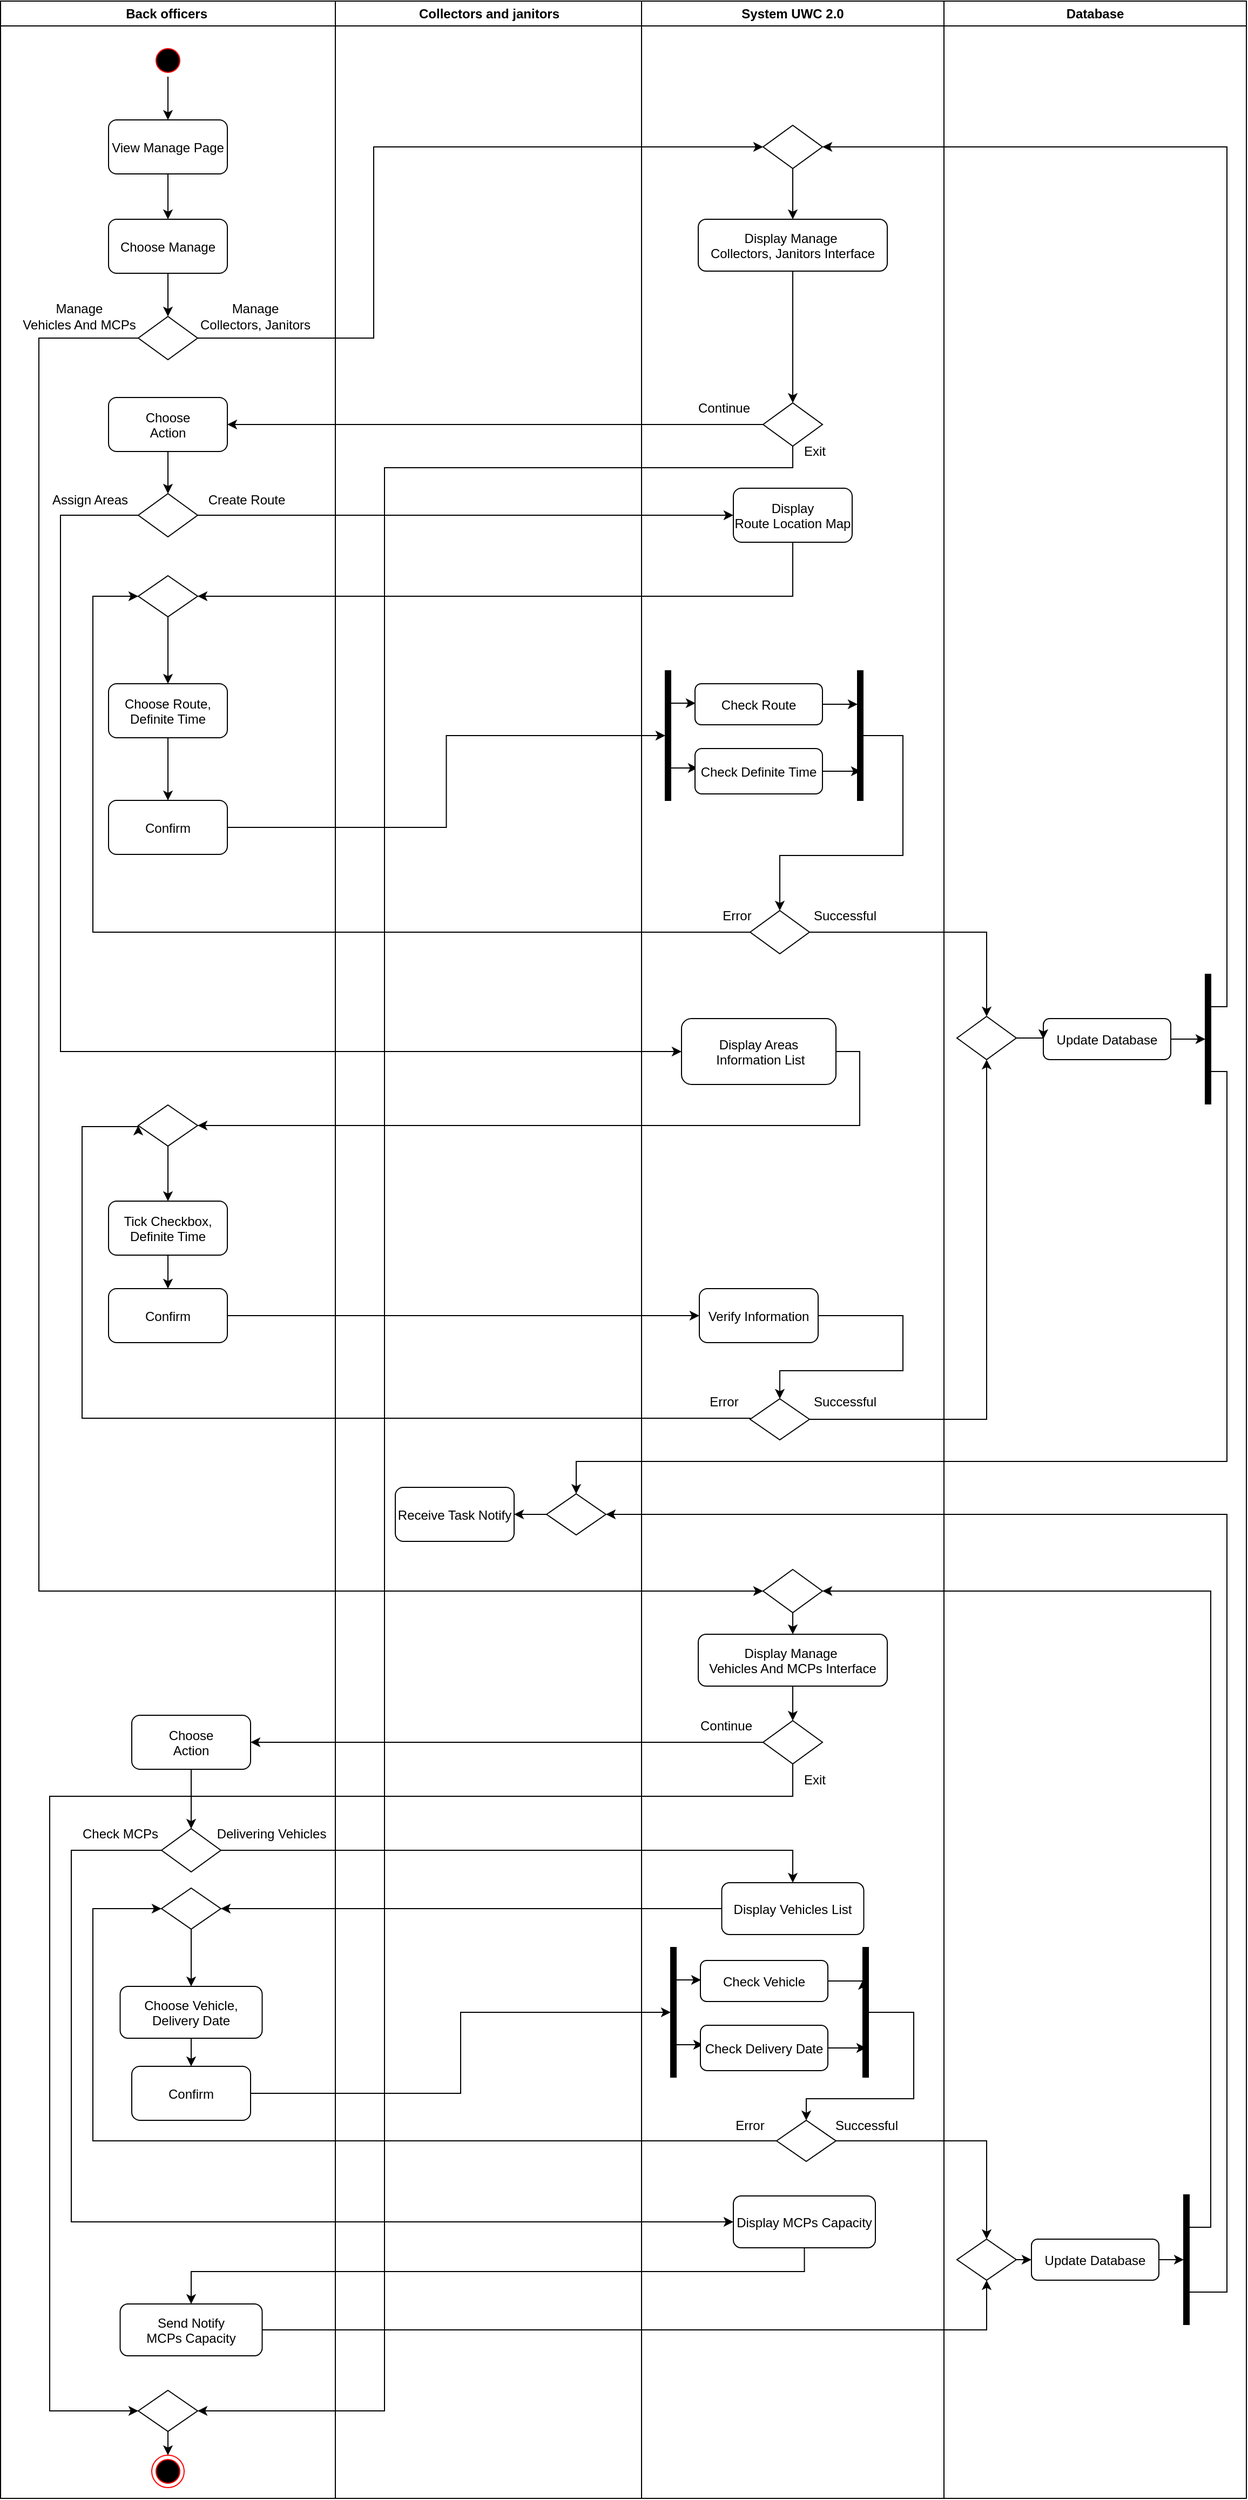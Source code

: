 <mxfile version="14.9.6" type="device"><diagram name="Page-1" id="e7e014a7-5840-1c2e-5031-d8a46d1fe8dd"><mxGraphModel dx="1422" dy="822" grid="1" gridSize="10" guides="1" tooltips="1" connect="1" arrows="1" fold="1" page="1" pageScale="1" pageWidth="1169" pageHeight="826" background="none" math="0" shadow="0"><root><mxCell id="0"/><mxCell id="1" parent="0"/><mxCell id="2" value="Back officers " style="swimlane;whiteSpace=wrap" parent="1" vertex="1"><mxGeometry x="134.5" y="128" width="310" height="2312" as="geometry"/></mxCell><mxCell id="rlBSqn4vm4IBlQh9q27B-58" style="edgeStyle=orthogonalEdgeStyle;rounded=0;orthogonalLoop=1;jettySize=auto;html=1;exitX=0.5;exitY=1;exitDx=0;exitDy=0;entryX=0.5;entryY=0;entryDx=0;entryDy=0;" parent="2" source="5" target="7" edge="1"><mxGeometry relative="1" as="geometry"/></mxCell><mxCell id="5" value="" style="ellipse;shape=startState;fillColor=#000000;strokeColor=#ff0000;" parent="2" vertex="1"><mxGeometry x="140" y="40" width="30" height="30" as="geometry"/></mxCell><mxCell id="rlBSqn4vm4IBlQh9q27B-235" style="edgeStyle=orthogonalEdgeStyle;rounded=0;orthogonalLoop=1;jettySize=auto;html=1;exitX=0.5;exitY=1;exitDx=0;exitDy=0;" parent="2" source="7" target="rlBSqn4vm4IBlQh9q27B-234" edge="1"><mxGeometry relative="1" as="geometry"/></mxCell><mxCell id="7" value="View Manage Page" style="fontStyle=0;rounded=1;" parent="2" vertex="1"><mxGeometry x="100" y="110" width="110" height="50" as="geometry"/></mxCell><mxCell id="rlBSqn4vm4IBlQh9q27B-78" style="edgeStyle=orthogonalEdgeStyle;rounded=0;orthogonalLoop=1;jettySize=auto;html=1;exitX=0.5;exitY=1;exitDx=0;exitDy=0;entryX=0.5;entryY=0;entryDx=0;entryDy=0;" parent="2" source="rlBSqn4vm4IBlQh9q27B-71" target="rlBSqn4vm4IBlQh9q27B-77" edge="1"><mxGeometry relative="1" as="geometry"/></mxCell><mxCell id="rlBSqn4vm4IBlQh9q27B-71" value="Choose&#10;Action" style="rounded=1;" parent="2" vertex="1"><mxGeometry x="100" y="367" width="110" height="50" as="geometry"/></mxCell><mxCell id="rlBSqn4vm4IBlQh9q27B-77" value="" style="rhombus;" parent="2" vertex="1"><mxGeometry x="127.5" y="456" width="55" height="40" as="geometry"/></mxCell><mxCell id="rlBSqn4vm4IBlQh9q27B-200" style="edgeStyle=orthogonalEdgeStyle;rounded=0;orthogonalLoop=1;jettySize=auto;html=1;exitX=0.5;exitY=1;exitDx=0;exitDy=0;entryX=0.5;entryY=0;entryDx=0;entryDy=0;" parent="2" source="rlBSqn4vm4IBlQh9q27B-83" target="rlBSqn4vm4IBlQh9q27B-196" edge="1"><mxGeometry relative="1" as="geometry"/></mxCell><mxCell id="rlBSqn4vm4IBlQh9q27B-83" value="Choose Route, &#10;Definite Time" style="rounded=1;" parent="2" vertex="1"><mxGeometry x="100" y="632" width="110" height="50" as="geometry"/></mxCell><mxCell id="rlBSqn4vm4IBlQh9q27B-163" value="Assign Areas" style="text;html=1;align=center;verticalAlign=middle;resizable=0;points=[];autosize=1;strokeColor=none;fillColor=none;" parent="2" vertex="1"><mxGeometry x="37.5" y="447" width="90" height="30" as="geometry"/></mxCell><mxCell id="rlBSqn4vm4IBlQh9q27B-166" style="edgeStyle=orthogonalEdgeStyle;rounded=0;orthogonalLoop=1;jettySize=auto;html=1;exitX=0.5;exitY=1;exitDx=0;exitDy=0;entryX=0.5;entryY=0;entryDx=0;entryDy=0;" parent="2" source="rlBSqn4vm4IBlQh9q27B-165" target="rlBSqn4vm4IBlQh9q27B-83" edge="1"><mxGeometry relative="1" as="geometry"/></mxCell><mxCell id="rlBSqn4vm4IBlQh9q27B-165" value="" style="rhombus;" parent="2" vertex="1"><mxGeometry x="127.5" y="532" width="55" height="38" as="geometry"/></mxCell><mxCell id="rlBSqn4vm4IBlQh9q27B-194" style="edgeStyle=orthogonalEdgeStyle;rounded=0;orthogonalLoop=1;jettySize=auto;html=1;exitX=0.5;exitY=1;exitDx=0;exitDy=0;entryX=0.5;entryY=0;entryDx=0;entryDy=0;" parent="2" source="rlBSqn4vm4IBlQh9q27B-180" target="rlBSqn4vm4IBlQh9q27B-193" edge="1"><mxGeometry relative="1" as="geometry"/></mxCell><mxCell id="rlBSqn4vm4IBlQh9q27B-180" value="Tick Checkbox,&#10;Definite Time" style="rounded=1;" parent="2" vertex="1"><mxGeometry x="100" y="1111" width="110" height="50" as="geometry"/></mxCell><mxCell id="rlBSqn4vm4IBlQh9q27B-192" style="edgeStyle=orthogonalEdgeStyle;rounded=0;orthogonalLoop=1;jettySize=auto;html=1;exitX=0.5;exitY=1;exitDx=0;exitDy=0;entryX=0.5;entryY=0;entryDx=0;entryDy=0;" parent="2" source="rlBSqn4vm4IBlQh9q27B-188" target="rlBSqn4vm4IBlQh9q27B-180" edge="1"><mxGeometry relative="1" as="geometry"/></mxCell><mxCell id="rlBSqn4vm4IBlQh9q27B-188" value="" style="rhombus;" parent="2" vertex="1"><mxGeometry x="127.5" y="1022" width="55" height="38" as="geometry"/></mxCell><mxCell id="rlBSqn4vm4IBlQh9q27B-82" value="Create Route" style="text;html=1;align=center;verticalAlign=middle;resizable=0;points=[];autosize=1;strokeColor=none;fillColor=none;" parent="2" vertex="1"><mxGeometry x="182.5" y="447" width="90" height="30" as="geometry"/></mxCell><mxCell id="rlBSqn4vm4IBlQh9q27B-193" value="Confirm" style="rounded=1;" parent="2" vertex="1"><mxGeometry x="100" y="1192" width="110" height="50" as="geometry"/></mxCell><mxCell id="rlBSqn4vm4IBlQh9q27B-196" value="Confirm" style="rounded=1;" parent="2" vertex="1"><mxGeometry x="100" y="740" width="110" height="50" as="geometry"/></mxCell><mxCell id="rlBSqn4vm4IBlQh9q27B-227" value="" style="rhombus;" parent="2" vertex="1"><mxGeometry x="127.5" y="292" width="55" height="40" as="geometry"/></mxCell><mxCell id="rlBSqn4vm4IBlQh9q27B-236" style="edgeStyle=orthogonalEdgeStyle;rounded=0;orthogonalLoop=1;jettySize=auto;html=1;exitX=0.5;exitY=1;exitDx=0;exitDy=0;entryX=0.5;entryY=0;entryDx=0;entryDy=0;" parent="2" source="rlBSqn4vm4IBlQh9q27B-234" target="rlBSqn4vm4IBlQh9q27B-227" edge="1"><mxGeometry relative="1" as="geometry"/></mxCell><mxCell id="rlBSqn4vm4IBlQh9q27B-234" value="Choose Manage" style="fontStyle=0;rounded=1;strokeColor=#000000;fillColor=#FFFFFF;" parent="2" vertex="1"><mxGeometry x="100" y="202" width="110" height="50" as="geometry"/></mxCell><mxCell id="rlBSqn4vm4IBlQh9q27B-230" value="Manage &lt;br&gt;Collectors, Janitors" style="text;html=1;align=center;verticalAlign=middle;resizable=0;points=[];autosize=1;strokeColor=none;fillColor=none;" parent="2" vertex="1"><mxGeometry x="170" y="272" width="130" height="40" as="geometry"/></mxCell><mxCell id="rlBSqn4vm4IBlQh9q27B-249" value="&amp;nbsp;Manage&amp;nbsp;&lt;br style=&quot;padding: 0px; margin: 0px;&quot;&gt;Vehicles And MCPs" style="text;html=1;align=center;verticalAlign=middle;resizable=0;points=[];autosize=1;strokeColor=none;fillColor=none;" parent="2" vertex="1"><mxGeometry x="7.5" y="272" width="130" height="40" as="geometry"/></mxCell><mxCell id="rlBSqn4vm4IBlQh9q27B-261" style="edgeStyle=orthogonalEdgeStyle;rounded=0;orthogonalLoop=1;jettySize=auto;html=1;exitX=0.5;exitY=1;exitDx=0;exitDy=0;entryX=0.5;entryY=0;entryDx=0;entryDy=0;" parent="2" source="rlBSqn4vm4IBlQh9q27B-259" target="rlBSqn4vm4IBlQh9q27B-262" edge="1"><mxGeometry relative="1" as="geometry"><mxPoint x="166.962" y="1893.027" as="targetPoint"/></mxGeometry></mxCell><mxCell id="rlBSqn4vm4IBlQh9q27B-259" value="" style="rhombus;" parent="2" vertex="1"><mxGeometry x="149" y="1747" width="55" height="38" as="geometry"/></mxCell><mxCell id="rlBSqn4vm4IBlQh9q27B-262" value="Choose Vehicle, &#10;Delivery Date" style="rounded=1;strokeColor=#000000;fillColor=#FFFFFF;" parent="2" vertex="1"><mxGeometry x="110.75" y="1838" width="131.5" height="48" as="geometry"/></mxCell><mxCell id="rlBSqn4vm4IBlQh9q27B-45" value="" style="ellipse;shape=endState;fillColor=#000000;strokeColor=#ff0000" parent="2" vertex="1"><mxGeometry x="140" y="2272" width="30" height="30" as="geometry"/></mxCell><mxCell id="rlBSqn4vm4IBlQh9q27B-294" style="edgeStyle=orthogonalEdgeStyle;rounded=0;orthogonalLoop=1;jettySize=auto;html=1;exitX=0.5;exitY=1;exitDx=0;exitDy=0;entryX=0.5;entryY=0;entryDx=0;entryDy=0;" parent="2" source="rlBSqn4vm4IBlQh9q27B-291" target="rlBSqn4vm4IBlQh9q27B-45" edge="1"><mxGeometry relative="1" as="geometry"/></mxCell><mxCell id="rlBSqn4vm4IBlQh9q27B-291" value="" style="rhombus;" parent="2" vertex="1"><mxGeometry x="127.5" y="2212" width="55" height="38" as="geometry"/></mxCell><mxCell id="XdoykPWAol43YMfYIbr1-40" style="edgeStyle=orthogonalEdgeStyle;rounded=0;orthogonalLoop=1;jettySize=auto;html=1;exitX=0.5;exitY=1;exitDx=0;exitDy=0;entryX=0.5;entryY=0;entryDx=0;entryDy=0;" parent="2" source="XdoykPWAol43YMfYIbr1-36" target="XdoykPWAol43YMfYIbr1-39" edge="1"><mxGeometry relative="1" as="geometry"/></mxCell><mxCell id="XdoykPWAol43YMfYIbr1-36" value="Choose&#10;Action" style="rounded=1;" parent="2" vertex="1"><mxGeometry x="121.5" y="1587" width="110" height="50" as="geometry"/></mxCell><mxCell id="XdoykPWAol43YMfYIbr1-39" value="" style="rhombus;" parent="2" vertex="1"><mxGeometry x="149" y="1692" width="55" height="40" as="geometry"/></mxCell><mxCell id="XdoykPWAol43YMfYIbr1-42" value="Delivering Vehicles" style="text;html=1;align=center;verticalAlign=middle;resizable=0;points=[];autosize=1;strokeColor=none;fillColor=none;" parent="2" vertex="1"><mxGeometry x="190" y="1682" width="120" height="30" as="geometry"/></mxCell><mxCell id="XdoykPWAol43YMfYIbr1-47" value="Check MCPs" style="text;html=1;align=center;verticalAlign=middle;resizable=0;points=[];autosize=1;strokeColor=none;fillColor=none;" parent="2" vertex="1"><mxGeometry x="65.5" y="1682" width="90" height="30" as="geometry"/></mxCell><mxCell id="XdoykPWAol43YMfYIbr1-48" value="Send Notify &#10;MCPs Capacity" style="rounded=1;strokeColor=#000000;fillColor=#FFFFFF;" parent="2" vertex="1"><mxGeometry x="110.75" y="2132" width="131.5" height="48" as="geometry"/></mxCell><mxCell id="nLFvgQ4g275rdtvkvqvI-38" value="Confirm" style="rounded=1;" vertex="1" parent="2"><mxGeometry x="121.5" y="1912" width="110" height="50" as="geometry"/></mxCell><mxCell id="nLFvgQ4g275rdtvkvqvI-39" value="" style="endArrow=classic;html=1;exitX=0.5;exitY=1;exitDx=0;exitDy=0;entryX=0.5;entryY=0;entryDx=0;entryDy=0;" edge="1" parent="2" source="rlBSqn4vm4IBlQh9q27B-262" target="nLFvgQ4g275rdtvkvqvI-38"><mxGeometry width="50" height="50" relative="1" as="geometry"><mxPoint x="565.5" y="1832" as="sourcePoint"/><mxPoint x="615.5" y="1782" as="targetPoint"/></mxGeometry></mxCell><mxCell id="3" value="Collectors and janitors" style="swimlane;whiteSpace=wrap;startSize=23;" parent="1" vertex="1"><mxGeometry x="444.5" y="128" width="283.5" height="2312" as="geometry"/></mxCell><mxCell id="rlBSqn4vm4IBlQh9q27B-186" value="Receive Task Notify" style="rounded=1;" parent="3" vertex="1"><mxGeometry x="55.5" y="1376" width="110" height="50" as="geometry"/></mxCell><mxCell id="rlBSqn4vm4IBlQh9q27B-288" style="edgeStyle=orthogonalEdgeStyle;rounded=0;orthogonalLoop=1;jettySize=auto;html=1;exitX=0;exitY=0.5;exitDx=0;exitDy=0;entryX=1;entryY=0.5;entryDx=0;entryDy=0;" parent="3" source="rlBSqn4vm4IBlQh9q27B-285" target="rlBSqn4vm4IBlQh9q27B-186" edge="1"><mxGeometry relative="1" as="geometry"/></mxCell><mxCell id="rlBSqn4vm4IBlQh9q27B-285" value="" style="rhombus;" parent="3" vertex="1"><mxGeometry x="195.5" y="1382" width="55" height="38" as="geometry"/></mxCell><mxCell id="4" value="System UWC 2.0" style="swimlane;whiteSpace=wrap;startSize=23;" parent="1" vertex="1"><mxGeometry x="728" y="128" width="280" height="2312" as="geometry"><mxRectangle x="724.5" y="128" width="90" height="30" as="alternateBounds"/></mxGeometry></mxCell><mxCell id="rlBSqn4vm4IBlQh9q27B-53" style="edgeStyle=orthogonalEdgeStyle;rounded=0;orthogonalLoop=1;jettySize=auto;html=1;exitX=0.5;exitY=1;exitDx=0;exitDy=0;entryX=0.5;entryY=0;entryDx=0;entryDy=0;" parent="4" source="21" target="33" edge="1"><mxGeometry relative="1" as="geometry"><mxPoint x="162" y="202" as="targetPoint"/></mxGeometry></mxCell><mxCell id="21" value="" style="rhombus;" parent="4" vertex="1"><mxGeometry x="112.5" y="115" width="55" height="40" as="geometry"/></mxCell><mxCell id="rlBSqn4vm4IBlQh9q27B-55" style="edgeStyle=orthogonalEdgeStyle;rounded=0;orthogonalLoop=1;jettySize=auto;html=1;exitX=0.5;exitY=1;exitDx=0;exitDy=0;entryX=0.5;entryY=0;entryDx=0;entryDy=0;" parent="4" source="33" target="rlBSqn4vm4IBlQh9q27B-52" edge="1"><mxGeometry relative="1" as="geometry"><mxPoint x="222" y="362" as="targetPoint"/></mxGeometry></mxCell><mxCell id="rlBSqn4vm4IBlQh9q27B-52" value="" style="rhombus;" parent="4" vertex="1"><mxGeometry x="112.5" y="372" width="55" height="40" as="geometry"/></mxCell><mxCell id="rlBSqn4vm4IBlQh9q27B-79" value="Display &#10;Route Location Map" style="rounded=1;" parent="4" vertex="1"><mxGeometry x="85" y="451" width="110" height="50" as="geometry"/></mxCell><mxCell id="rlBSqn4vm4IBlQh9q27B-91" value="" style="rhombus;" parent="4" vertex="1"><mxGeometry x="100.5" y="842" width="55" height="40" as="geometry"/></mxCell><mxCell id="rlBSqn4vm4IBlQh9q27B-111" style="edgeStyle=orthogonalEdgeStyle;rounded=0;orthogonalLoop=1;jettySize=auto;html=1;exitX=1;exitY=0.75;exitDx=0;exitDy=0;" parent="4" source="rlBSqn4vm4IBlQh9q27B-92" edge="1"><mxGeometry relative="1" as="geometry"><mxPoint x="52" y="710" as="targetPoint"/></mxGeometry></mxCell><mxCell id="rlBSqn4vm4IBlQh9q27B-115" style="edgeStyle=orthogonalEdgeStyle;rounded=0;orthogonalLoop=1;jettySize=auto;html=1;exitX=0;exitY=0.25;exitDx=0;exitDy=0;" parent="4" source="rlBSqn4vm4IBlQh9q27B-92" edge="1"><mxGeometry relative="1" as="geometry"><mxPoint x="50" y="650" as="targetPoint"/></mxGeometry></mxCell><mxCell id="rlBSqn4vm4IBlQh9q27B-92" value="" style="whiteSpace=wrap;strokeColor=#000000;fillColor=#000000;" parent="4" vertex="1"><mxGeometry x="22" y="620" width="5" height="120" as="geometry"/></mxCell><mxCell id="rlBSqn4vm4IBlQh9q27B-133" style="edgeStyle=orthogonalEdgeStyle;rounded=0;orthogonalLoop=1;jettySize=auto;html=1;exitX=1;exitY=0.5;exitDx=0;exitDy=0;entryX=0;entryY=0.25;entryDx=0;entryDy=0;" parent="4" source="rlBSqn4vm4IBlQh9q27B-96" target="rlBSqn4vm4IBlQh9q27B-132" edge="1"><mxGeometry relative="1" as="geometry"/></mxCell><mxCell id="rlBSqn4vm4IBlQh9q27B-96" value="Check Route" style="rounded=1;" parent="4" vertex="1"><mxGeometry x="49.5" y="632" width="118" height="38" as="geometry"/></mxCell><mxCell id="rlBSqn4vm4IBlQh9q27B-139" style="edgeStyle=none;rounded=0;orthogonalLoop=1;jettySize=auto;html=1;exitX=1;exitY=0.5;exitDx=0;exitDy=0;" parent="4" source="rlBSqn4vm4IBlQh9q27B-97" edge="1"><mxGeometry relative="1" as="geometry"><mxPoint x="133" y="713" as="targetPoint"/></mxGeometry></mxCell><mxCell id="rlBSqn4vm4IBlQh9q27B-141" style="edgeStyle=none;rounded=0;orthogonalLoop=1;jettySize=auto;html=1;exitX=1;exitY=0.5;exitDx=0;exitDy=0;" parent="4" source="rlBSqn4vm4IBlQh9q27B-97" edge="1"><mxGeometry relative="1" as="geometry"><mxPoint x="123" y="713" as="targetPoint"/></mxGeometry></mxCell><mxCell id="rlBSqn4vm4IBlQh9q27B-143" style="edgeStyle=none;rounded=0;orthogonalLoop=1;jettySize=auto;html=1;exitX=1;exitY=0.5;exitDx=0;exitDy=0;" parent="4" source="rlBSqn4vm4IBlQh9q27B-97" edge="1"><mxGeometry relative="1" as="geometry"><mxPoint x="133" y="713" as="targetPoint"/></mxGeometry></mxCell><mxCell id="rlBSqn4vm4IBlQh9q27B-144" style="edgeStyle=none;rounded=0;orthogonalLoop=1;jettySize=auto;html=1;exitX=1;exitY=0.5;exitDx=0;exitDy=0;" parent="4" source="rlBSqn4vm4IBlQh9q27B-97" edge="1"><mxGeometry relative="1" as="geometry"><mxPoint x="203" y="713" as="targetPoint"/></mxGeometry></mxCell><mxCell id="rlBSqn4vm4IBlQh9q27B-97" value="Check Definite Time" style="rounded=1;" parent="4" vertex="1"><mxGeometry x="49.5" y="692" width="118" height="42" as="geometry"/></mxCell><mxCell id="rlBSqn4vm4IBlQh9q27B-145" style="edgeStyle=orthogonalEdgeStyle;rounded=0;orthogonalLoop=1;jettySize=auto;html=1;exitX=1;exitY=0.5;exitDx=0;exitDy=0;entryX=0.5;entryY=0;entryDx=0;entryDy=0;" parent="4" source="rlBSqn4vm4IBlQh9q27B-132" target="rlBSqn4vm4IBlQh9q27B-91" edge="1"><mxGeometry relative="1" as="geometry"><Array as="points"><mxPoint x="242" y="680"/><mxPoint x="242" y="791"/><mxPoint x="128" y="791"/></Array></mxGeometry></mxCell><mxCell id="rlBSqn4vm4IBlQh9q27B-132" value="" style="whiteSpace=wrap;strokeColor=#000000;fillColor=#000000;" parent="4" vertex="1"><mxGeometry x="200" y="620" width="5" height="120" as="geometry"/></mxCell><mxCell id="rlBSqn4vm4IBlQh9q27B-172" value="Display Areas&#10; Information List" style="rounded=1;" parent="4" vertex="1"><mxGeometry x="37" y="942" width="143" height="61" as="geometry"/></mxCell><mxCell id="rlBSqn4vm4IBlQh9q27B-205" style="edgeStyle=orthogonalEdgeStyle;rounded=0;orthogonalLoop=1;jettySize=auto;html=1;exitX=1;exitY=0.5;exitDx=0;exitDy=0;entryX=0.5;entryY=0;entryDx=0;entryDy=0;" parent="4" source="rlBSqn4vm4IBlQh9q27B-201" target="rlBSqn4vm4IBlQh9q27B-203" edge="1"><mxGeometry relative="1" as="geometry"><Array as="points"><mxPoint x="242" y="1217"/><mxPoint x="242" y="1268"/><mxPoint x="128" y="1268"/></Array></mxGeometry></mxCell><mxCell id="rlBSqn4vm4IBlQh9q27B-201" value="Verify Information" style="rounded=1;strokeColor=#000000;fillColor=#FFFFFF;" parent="4" vertex="1"><mxGeometry x="53.5" y="1192" width="110" height="50" as="geometry"/></mxCell><mxCell id="rlBSqn4vm4IBlQh9q27B-203" value="" style="rhombus;" parent="4" vertex="1"><mxGeometry x="100.5" y="1294" width="55" height="38" as="geometry"/></mxCell><mxCell id="rlBSqn4vm4IBlQh9q27B-207" value="Error" style="text;html=1;align=center;verticalAlign=middle;resizable=0;points=[];autosize=1;strokeColor=none;fillColor=none;" parent="4" vertex="1"><mxGeometry x="50.5" y="1282" width="50" height="30" as="geometry"/></mxCell><mxCell id="rlBSqn4vm4IBlQh9q27B-211" value="Successful" style="text;html=1;align=center;verticalAlign=middle;resizable=0;points=[];autosize=1;strokeColor=none;fillColor=none;" parent="4" vertex="1"><mxGeometry x="147.5" y="1282" width="80" height="30" as="geometry"/></mxCell><mxCell id="rlBSqn4vm4IBlQh9q27B-238" value="" style="rhombus;" parent="4" vertex="1"><mxGeometry x="112.5" y="1452" width="55" height="40" as="geometry"/></mxCell><mxCell id="rlBSqn4vm4IBlQh9q27B-247" style="edgeStyle=orthogonalEdgeStyle;rounded=0;orthogonalLoop=1;jettySize=auto;html=1;exitX=0.5;exitY=1;exitDx=0;exitDy=0;entryX=0.5;entryY=0;entryDx=0;entryDy=0;" parent="4" source="rlBSqn4vm4IBlQh9q27B-231" target="rlBSqn4vm4IBlQh9q27B-245" edge="1"><mxGeometry relative="1" as="geometry"><mxPoint x="242" y="1562" as="targetPoint"/></mxGeometry></mxCell><mxCell id="rlBSqn4vm4IBlQh9q27B-245" value="" style="rhombus;" parent="4" vertex="1"><mxGeometry x="112.5" y="1592" width="55" height="40" as="geometry"/></mxCell><mxCell id="rlBSqn4vm4IBlQh9q27B-255" value="Display Vehicles List" style="rounded=1;strokeColor=#000000;fillColor=#FFFFFF;" parent="4" vertex="1"><mxGeometry x="74.25" y="1742" width="131.5" height="48" as="geometry"/></mxCell><mxCell id="rlBSqn4vm4IBlQh9q27B-263" style="edgeStyle=orthogonalEdgeStyle;rounded=0;orthogonalLoop=1;jettySize=auto;html=1;exitX=1;exitY=0.75;exitDx=0;exitDy=0;" parent="4" source="rlBSqn4vm4IBlQh9q27B-265" edge="1"><mxGeometry relative="1" as="geometry"><mxPoint x="57" y="1892" as="targetPoint"/></mxGeometry></mxCell><mxCell id="rlBSqn4vm4IBlQh9q27B-264" style="edgeStyle=orthogonalEdgeStyle;rounded=0;orthogonalLoop=1;jettySize=auto;html=1;exitX=0;exitY=0.25;exitDx=0;exitDy=0;" parent="4" source="rlBSqn4vm4IBlQh9q27B-265" edge="1"><mxGeometry relative="1" as="geometry"><mxPoint x="55" y="1832" as="targetPoint"/></mxGeometry></mxCell><mxCell id="rlBSqn4vm4IBlQh9q27B-265" value="" style="whiteSpace=wrap;strokeColor=#000000;fillColor=#000000;" parent="4" vertex="1"><mxGeometry x="27" y="1802" width="5" height="120" as="geometry"/></mxCell><mxCell id="rlBSqn4vm4IBlQh9q27B-267" value="Check Vehicle" style="rounded=1;" parent="4" vertex="1"><mxGeometry x="54.5" y="1814" width="118" height="38" as="geometry"/></mxCell><mxCell id="rlBSqn4vm4IBlQh9q27B-268" style="edgeStyle=none;rounded=0;orthogonalLoop=1;jettySize=auto;html=1;exitX=1;exitY=0.5;exitDx=0;exitDy=0;" parent="4" source="rlBSqn4vm4IBlQh9q27B-272" edge="1"><mxGeometry relative="1" as="geometry"><mxPoint x="138" y="1895" as="targetPoint"/></mxGeometry></mxCell><mxCell id="rlBSqn4vm4IBlQh9q27B-269" style="edgeStyle=none;rounded=0;orthogonalLoop=1;jettySize=auto;html=1;exitX=1;exitY=0.5;exitDx=0;exitDy=0;" parent="4" source="rlBSqn4vm4IBlQh9q27B-272" edge="1"><mxGeometry relative="1" as="geometry"><mxPoint x="128" y="1895" as="targetPoint"/></mxGeometry></mxCell><mxCell id="rlBSqn4vm4IBlQh9q27B-270" style="edgeStyle=none;rounded=0;orthogonalLoop=1;jettySize=auto;html=1;exitX=1;exitY=0.5;exitDx=0;exitDy=0;" parent="4" source="rlBSqn4vm4IBlQh9q27B-272" edge="1"><mxGeometry relative="1" as="geometry"><mxPoint x="138" y="1895" as="targetPoint"/></mxGeometry></mxCell><mxCell id="rlBSqn4vm4IBlQh9q27B-271" style="edgeStyle=none;rounded=0;orthogonalLoop=1;jettySize=auto;html=1;exitX=1;exitY=0.5;exitDx=0;exitDy=0;" parent="4" source="rlBSqn4vm4IBlQh9q27B-272" edge="1"><mxGeometry relative="1" as="geometry"><mxPoint x="208" y="1895" as="targetPoint"/></mxGeometry></mxCell><mxCell id="rlBSqn4vm4IBlQh9q27B-272" value="Check Delivery Date" style="rounded=1;" parent="4" vertex="1"><mxGeometry x="54.5" y="1874" width="118" height="42" as="geometry"/></mxCell><mxCell id="XdoykPWAol43YMfYIbr1-44" style="edgeStyle=orthogonalEdgeStyle;rounded=0;orthogonalLoop=1;jettySize=auto;html=1;exitX=1;exitY=0.5;exitDx=0;exitDy=0;entryX=0.5;entryY=0;entryDx=0;entryDy=0;" parent="4" source="rlBSqn4vm4IBlQh9q27B-273" target="rlBSqn4vm4IBlQh9q27B-275" edge="1"><mxGeometry relative="1" as="geometry"><Array as="points"><mxPoint x="252" y="1862"/><mxPoint x="252" y="1942"/><mxPoint x="153" y="1942"/></Array></mxGeometry></mxCell><mxCell id="rlBSqn4vm4IBlQh9q27B-273" value="" style="whiteSpace=wrap;strokeColor=#000000;fillColor=#000000;" parent="4" vertex="1"><mxGeometry x="205" y="1802" width="5" height="120" as="geometry"/></mxCell><mxCell id="rlBSqn4vm4IBlQh9q27B-266" style="edgeStyle=orthogonalEdgeStyle;rounded=0;orthogonalLoop=1;jettySize=auto;html=1;exitX=1;exitY=0.5;exitDx=0;exitDy=0;entryX=0;entryY=0.25;entryDx=0;entryDy=0;" parent="4" source="rlBSqn4vm4IBlQh9q27B-267" target="rlBSqn4vm4IBlQh9q27B-273" edge="1"><mxGeometry relative="1" as="geometry"/></mxCell><mxCell id="rlBSqn4vm4IBlQh9q27B-275" value="" style="rhombus;" parent="4" vertex="1"><mxGeometry x="125" y="1962" width="55" height="38" as="geometry"/></mxCell><mxCell id="rlBSqn4vm4IBlQh9q27B-185" value="Successful" style="text;html=1;align=center;verticalAlign=middle;resizable=0;points=[];autosize=1;strokeColor=none;fillColor=none;" parent="4" vertex="1"><mxGeometry x="147.5" y="832" width="80" height="30" as="geometry"/></mxCell><mxCell id="rlBSqn4vm4IBlQh9q27B-159" value="Error" style="text;html=1;align=center;verticalAlign=middle;resizable=0;points=[];autosize=1;strokeColor=none;fillColor=none;" parent="4" vertex="1"><mxGeometry x="62.5" y="832" width="50" height="30" as="geometry"/></mxCell><mxCell id="rlBSqn4vm4IBlQh9q27B-302" value="Successful" style="text;html=1;align=center;verticalAlign=middle;resizable=0;points=[];autosize=1;strokeColor=none;fillColor=none;" parent="4" vertex="1"><mxGeometry x="167.5" y="1952" width="80" height="30" as="geometry"/></mxCell><mxCell id="rlBSqn4vm4IBlQh9q27B-278" value="Error" style="text;html=1;align=center;verticalAlign=middle;resizable=0;points=[];autosize=1;strokeColor=none;fillColor=none;" parent="4" vertex="1"><mxGeometry x="75" y="1952" width="50" height="30" as="geometry"/></mxCell><mxCell id="XdoykPWAol43YMfYIbr1-45" value="Display MCPs Capacity" style="rounded=1;strokeColor=#000000;fillColor=#FFFFFF;" parent="4" vertex="1"><mxGeometry x="85" y="2032" width="131.5" height="48" as="geometry"/></mxCell><mxCell id="33" value="Display Manage &#10;Collectors, Janitors Interface" style="rounded=1;" parent="4" vertex="1"><mxGeometry x="52.5" y="202" width="175" height="48" as="geometry"/></mxCell><mxCell id="rlBSqn4vm4IBlQh9q27B-56" value="Continue" style="text;html=1;align=center;verticalAlign=middle;resizable=0;points=[];autosize=1;strokeColor=none;fillColor=none;" parent="4" vertex="1"><mxGeometry x="40.5" y="362" width="70" height="30" as="geometry"/></mxCell><mxCell id="rlBSqn4vm4IBlQh9q27B-296" value="Exit" style="text;html=1;align=center;verticalAlign=middle;resizable=0;points=[];autosize=1;strokeColor=none;fillColor=none;" parent="4" vertex="1"><mxGeometry x="140" y="402" width="40" height="30" as="geometry"/></mxCell><mxCell id="rlBSqn4vm4IBlQh9q27B-231" value="Display Manage &#10;Vehicles And MCPs Interface" style="rounded=1;" parent="4" vertex="1"><mxGeometry x="52.5" y="1512" width="175" height="48" as="geometry"/></mxCell><mxCell id="nLFvgQ4g275rdtvkvqvI-37" value="" style="endArrow=classic;html=1;exitX=0.5;exitY=1;exitDx=0;exitDy=0;entryX=0.5;entryY=0;entryDx=0;entryDy=0;" edge="1" parent="4" source="rlBSqn4vm4IBlQh9q27B-238" target="rlBSqn4vm4IBlQh9q27B-231"><mxGeometry width="50" height="50" relative="1" as="geometry"><mxPoint x="-28" y="1462" as="sourcePoint"/><mxPoint x="22" y="1412" as="targetPoint"/></mxGeometry></mxCell><mxCell id="rlBSqn4vm4IBlQh9q27B-248" value="Continue" style="text;html=1;align=center;verticalAlign=middle;resizable=0;points=[];autosize=1;strokeColor=none;fillColor=none;" parent="4" vertex="1"><mxGeometry x="42.5" y="1582" width="70" height="30" as="geometry"/></mxCell><mxCell id="rlBSqn4vm4IBlQh9q27B-293" value="Exit" style="text;html=1;align=center;verticalAlign=middle;resizable=0;points=[];autosize=1;strokeColor=none;fillColor=none;" parent="4" vertex="1"><mxGeometry x="140" y="1632" width="40" height="30" as="geometry"/></mxCell><mxCell id="rlBSqn4vm4IBlQh9q27B-41" value="Database" style="swimlane;whiteSpace=wrap;startSize=23;" parent="1" vertex="1"><mxGeometry x="1008" y="128" width="280" height="2312" as="geometry"><mxRectangle x="724.5" y="128" width="90" height="30" as="alternateBounds"/></mxGeometry></mxCell><mxCell id="rlBSqn4vm4IBlQh9q27B-218" style="edgeStyle=orthogonalEdgeStyle;rounded=0;orthogonalLoop=1;jettySize=auto;html=1;exitX=1;exitY=0.5;exitDx=0;exitDy=0;entryX=0;entryY=0.5;entryDx=0;entryDy=0;" parent="rlBSqn4vm4IBlQh9q27B-41" source="rlBSqn4vm4IBlQh9q27B-184" target="rlBSqn4vm4IBlQh9q27B-215" edge="1"><mxGeometry relative="1" as="geometry"/></mxCell><mxCell id="rlBSqn4vm4IBlQh9q27B-184" value="Update Database" style="rounded=1;" parent="rlBSqn4vm4IBlQh9q27B-41" vertex="1"><mxGeometry x="92" y="942" width="118" height="38" as="geometry"/></mxCell><mxCell id="rlBSqn4vm4IBlQh9q27B-212" style="edgeStyle=orthogonalEdgeStyle;rounded=0;orthogonalLoop=1;jettySize=auto;html=1;exitX=1;exitY=0.5;exitDx=0;exitDy=0;entryX=0;entryY=0.5;entryDx=0;entryDy=0;" parent="rlBSqn4vm4IBlQh9q27B-41" source="rlBSqn4vm4IBlQh9q27B-208" target="rlBSqn4vm4IBlQh9q27B-184" edge="1"><mxGeometry relative="1" as="geometry"/></mxCell><mxCell id="rlBSqn4vm4IBlQh9q27B-208" value="" style="rhombus;" parent="rlBSqn4vm4IBlQh9q27B-41" vertex="1"><mxGeometry x="12" y="940" width="55" height="40" as="geometry"/></mxCell><mxCell id="rlBSqn4vm4IBlQh9q27B-215" value="" style="whiteSpace=wrap;strokeColor=#000000;fillColor=#000000;" parent="rlBSqn4vm4IBlQh9q27B-41" vertex="1"><mxGeometry x="242" y="901" width="5" height="120" as="geometry"/></mxCell><mxCell id="rlBSqn4vm4IBlQh9q27B-282" style="edgeStyle=orthogonalEdgeStyle;rounded=0;orthogonalLoop=1;jettySize=auto;html=1;exitX=1;exitY=0.5;exitDx=0;exitDy=0;entryX=0;entryY=0.5;entryDx=0;entryDy=0;" parent="rlBSqn4vm4IBlQh9q27B-41" source="rlBSqn4vm4IBlQh9q27B-279" target="rlBSqn4vm4IBlQh9q27B-281" edge="1"><mxGeometry relative="1" as="geometry"/></mxCell><mxCell id="rlBSqn4vm4IBlQh9q27B-279" value="Update Database" style="rounded=1;" parent="rlBSqn4vm4IBlQh9q27B-41" vertex="1"><mxGeometry x="81" y="2072" width="118" height="38" as="geometry"/></mxCell><mxCell id="rlBSqn4vm4IBlQh9q27B-281" value="" style="whiteSpace=wrap;strokeColor=#000000;fillColor=#000000;" parent="rlBSqn4vm4IBlQh9q27B-41" vertex="1"><mxGeometry x="222" y="2031" width="5" height="120" as="geometry"/></mxCell><mxCell id="XdoykPWAol43YMfYIbr1-53" style="edgeStyle=orthogonalEdgeStyle;rounded=0;orthogonalLoop=1;jettySize=auto;html=1;exitX=1;exitY=0.5;exitDx=0;exitDy=0;entryX=0;entryY=0.5;entryDx=0;entryDy=0;" parent="rlBSqn4vm4IBlQh9q27B-41" source="XdoykPWAol43YMfYIbr1-52" target="rlBSqn4vm4IBlQh9q27B-279" edge="1"><mxGeometry relative="1" as="geometry"/></mxCell><mxCell id="XdoykPWAol43YMfYIbr1-52" value="" style="rhombus;" parent="rlBSqn4vm4IBlQh9q27B-41" vertex="1"><mxGeometry x="12" y="2072" width="55" height="38" as="geometry"/></mxCell><mxCell id="rlBSqn4vm4IBlQh9q27B-72" style="edgeStyle=orthogonalEdgeStyle;rounded=0;orthogonalLoop=1;jettySize=auto;html=1;exitX=0;exitY=0.5;exitDx=0;exitDy=0;" parent="1" source="rlBSqn4vm4IBlQh9q27B-52" target="rlBSqn4vm4IBlQh9q27B-71" edge="1"><mxGeometry relative="1" as="geometry"><mxPoint x="750" y="540" as="sourcePoint"/></mxGeometry></mxCell><mxCell id="rlBSqn4vm4IBlQh9q27B-81" style="edgeStyle=orthogonalEdgeStyle;rounded=0;orthogonalLoop=1;jettySize=auto;html=1;exitX=1;exitY=0.5;exitDx=0;exitDy=0;entryX=0;entryY=0.5;entryDx=0;entryDy=0;" parent="1" source="rlBSqn4vm4IBlQh9q27B-77" target="rlBSqn4vm4IBlQh9q27B-79" edge="1"><mxGeometry relative="1" as="geometry"><mxPoint x="673.0" y="604.0" as="targetPoint"/></mxGeometry></mxCell><mxCell id="rlBSqn4vm4IBlQh9q27B-84" style="edgeStyle=orthogonalEdgeStyle;rounded=0;orthogonalLoop=1;jettySize=auto;html=1;exitX=0.5;exitY=1;exitDx=0;exitDy=0;entryX=1;entryY=0.5;entryDx=0;entryDy=0;" parent="1" source="rlBSqn4vm4IBlQh9q27B-79" target="rlBSqn4vm4IBlQh9q27B-165" edge="1"><mxGeometry relative="1" as="geometry"/></mxCell><mxCell id="rlBSqn4vm4IBlQh9q27B-158" style="edgeStyle=orthogonalEdgeStyle;rounded=0;orthogonalLoop=1;jettySize=auto;html=1;exitX=0;exitY=0.5;exitDx=0;exitDy=0;entryX=0;entryY=0.5;entryDx=0;entryDy=0;" parent="1" source="rlBSqn4vm4IBlQh9q27B-91" target="rlBSqn4vm4IBlQh9q27B-165" edge="1"><mxGeometry relative="1" as="geometry"><mxPoint x="250" y="660" as="targetPoint"/><Array as="points"><mxPoint x="220" y="990"/><mxPoint x="220" y="679"/></Array></mxGeometry></mxCell><mxCell id="rlBSqn4vm4IBlQh9q27B-161" style="edgeStyle=orthogonalEdgeStyle;rounded=0;orthogonalLoop=1;jettySize=auto;html=1;exitX=0;exitY=0.5;exitDx=0;exitDy=0;entryX=0;entryY=0.5;entryDx=0;entryDy=0;" parent="1" source="rlBSqn4vm4IBlQh9q27B-77" target="rlBSqn4vm4IBlQh9q27B-172" edge="1"><mxGeometry relative="1" as="geometry"><mxPoint x="760" y="1220" as="targetPoint"/><Array as="points"><mxPoint x="190" y="604"/><mxPoint x="190" y="1101"/></Array></mxGeometry></mxCell><mxCell id="rlBSqn4vm4IBlQh9q27B-191" style="edgeStyle=orthogonalEdgeStyle;rounded=0;orthogonalLoop=1;jettySize=auto;html=1;exitX=1;exitY=0.5;exitDx=0;exitDy=0;entryX=1;entryY=0.5;entryDx=0;entryDy=0;" parent="1" source="rlBSqn4vm4IBlQh9q27B-172" target="rlBSqn4vm4IBlQh9q27B-188" edge="1"><mxGeometry relative="1" as="geometry"><mxPoint x="938" y="1210" as="sourcePoint"/><Array as="points"><mxPoint x="930" y="1100"/><mxPoint x="930" y="1169"/></Array></mxGeometry></mxCell><mxCell id="rlBSqn4vm4IBlQh9q27B-198" style="edgeStyle=orthogonalEdgeStyle;rounded=0;orthogonalLoop=1;jettySize=auto;html=1;exitX=1;exitY=0.5;exitDx=0;exitDy=0;entryX=0;entryY=0.5;entryDx=0;entryDy=0;" parent="1" source="rlBSqn4vm4IBlQh9q27B-196" target="rlBSqn4vm4IBlQh9q27B-92" edge="1"><mxGeometry relative="1" as="geometry"/></mxCell><mxCell id="rlBSqn4vm4IBlQh9q27B-202" style="edgeStyle=orthogonalEdgeStyle;rounded=0;orthogonalLoop=1;jettySize=auto;html=1;exitX=1;exitY=0.5;exitDx=0;exitDy=0;" parent="1" source="rlBSqn4vm4IBlQh9q27B-193" target="rlBSqn4vm4IBlQh9q27B-201" edge="1"><mxGeometry relative="1" as="geometry"/></mxCell><mxCell id="rlBSqn4vm4IBlQh9q27B-206" style="edgeStyle=orthogonalEdgeStyle;rounded=0;orthogonalLoop=1;jettySize=auto;html=1;exitX=0;exitY=0.5;exitDx=0;exitDy=0;entryX=0;entryY=0.5;entryDx=0;entryDy=0;" parent="1" source="rlBSqn4vm4IBlQh9q27B-203" target="rlBSqn4vm4IBlQh9q27B-188" edge="1"><mxGeometry relative="1" as="geometry"><Array as="points"><mxPoint x="210" y="1440"/><mxPoint x="210" y="1170"/><mxPoint x="262" y="1170"/></Array></mxGeometry></mxCell><mxCell id="rlBSqn4vm4IBlQh9q27B-209" style="edgeStyle=orthogonalEdgeStyle;rounded=0;orthogonalLoop=1;jettySize=auto;html=1;exitX=1;exitY=0.5;exitDx=0;exitDy=0;entryX=0.5;entryY=0;entryDx=0;entryDy=0;" parent="1" source="rlBSqn4vm4IBlQh9q27B-91" target="rlBSqn4vm4IBlQh9q27B-208" edge="1"><mxGeometry relative="1" as="geometry"/></mxCell><mxCell id="rlBSqn4vm4IBlQh9q27B-210" style="edgeStyle=orthogonalEdgeStyle;rounded=0;orthogonalLoop=1;jettySize=auto;html=1;exitX=1;exitY=0.5;exitDx=0;exitDy=0;entryX=0.5;entryY=1;entryDx=0;entryDy=0;" parent="1" source="rlBSqn4vm4IBlQh9q27B-203" target="rlBSqn4vm4IBlQh9q27B-208" edge="1"><mxGeometry relative="1" as="geometry"/></mxCell><mxCell id="rlBSqn4vm4IBlQh9q27B-219" style="edgeStyle=orthogonalEdgeStyle;rounded=0;orthogonalLoop=1;jettySize=auto;html=1;exitX=0;exitY=0.25;exitDx=0;exitDy=0;entryX=1;entryY=0.5;entryDx=0;entryDy=0;" parent="1" source="rlBSqn4vm4IBlQh9q27B-215" target="21" edge="1"><mxGeometry relative="1" as="geometry"><Array as="points"><mxPoint x="1270" y="1059"/><mxPoint x="1270" y="263"/></Array></mxGeometry></mxCell><mxCell id="rlBSqn4vm4IBlQh9q27B-229" style="edgeStyle=orthogonalEdgeStyle;rounded=0;orthogonalLoop=1;jettySize=auto;html=1;exitX=1;exitY=0.5;exitDx=0;exitDy=0;entryX=0;entryY=0.5;entryDx=0;entryDy=0;" parent="1" source="rlBSqn4vm4IBlQh9q27B-227" target="21" edge="1"><mxGeometry relative="1" as="geometry"><Array as="points"><mxPoint x="480" y="440"/><mxPoint x="480" y="263"/></Array></mxGeometry></mxCell><mxCell id="rlBSqn4vm4IBlQh9q27B-239" style="edgeStyle=orthogonalEdgeStyle;rounded=0;orthogonalLoop=1;jettySize=auto;html=1;exitX=0;exitY=0.5;exitDx=0;exitDy=0;entryX=0;entryY=0.5;entryDx=0;entryDy=0;" parent="1" source="rlBSqn4vm4IBlQh9q27B-227" target="rlBSqn4vm4IBlQh9q27B-238" edge="1"><mxGeometry relative="1" as="geometry"><Array as="points"><mxPoint x="170" y="440"/><mxPoint x="170" y="1600"/></Array></mxGeometry></mxCell><mxCell id="rlBSqn4vm4IBlQh9q27B-258" style="edgeStyle=orthogonalEdgeStyle;rounded=0;orthogonalLoop=1;jettySize=auto;html=1;exitX=0;exitY=0.5;exitDx=0;exitDy=0;entryX=1;entryY=0.5;entryDx=0;entryDy=0;" parent="1" source="rlBSqn4vm4IBlQh9q27B-255" target="rlBSqn4vm4IBlQh9q27B-259" edge="1"><mxGeometry relative="1" as="geometry"><mxPoint x="395.5" y="1970" as="targetPoint"/></mxGeometry></mxCell><mxCell id="rlBSqn4vm4IBlQh9q27B-274" style="edgeStyle=orthogonalEdgeStyle;rounded=0;orthogonalLoop=1;jettySize=auto;html=1;exitX=1;exitY=0.5;exitDx=0;exitDy=0;entryX=0;entryY=0.5;entryDx=0;entryDy=0;" parent="1" source="nLFvgQ4g275rdtvkvqvI-38" target="rlBSqn4vm4IBlQh9q27B-265" edge="1"><mxGeometry relative="1" as="geometry"/></mxCell><mxCell id="rlBSqn4vm4IBlQh9q27B-277" style="edgeStyle=orthogonalEdgeStyle;rounded=0;orthogonalLoop=1;jettySize=auto;html=1;exitX=0;exitY=0.5;exitDx=0;exitDy=0;entryX=0;entryY=0.5;entryDx=0;entryDy=0;" parent="1" source="rlBSqn4vm4IBlQh9q27B-275" target="rlBSqn4vm4IBlQh9q27B-259" edge="1"><mxGeometry relative="1" as="geometry"><Array as="points"><mxPoint x="220" y="2109"/><mxPoint x="220" y="1894"/></Array></mxGeometry></mxCell><mxCell id="rlBSqn4vm4IBlQh9q27B-280" style="edgeStyle=orthogonalEdgeStyle;rounded=0;orthogonalLoop=1;jettySize=auto;html=1;exitX=1;exitY=0.5;exitDx=0;exitDy=0;entryX=0.5;entryY=0;entryDx=0;entryDy=0;" parent="1" source="rlBSqn4vm4IBlQh9q27B-275" target="XdoykPWAol43YMfYIbr1-52" edge="1"><mxGeometry relative="1" as="geometry"/></mxCell><mxCell id="rlBSqn4vm4IBlQh9q27B-284" style="edgeStyle=orthogonalEdgeStyle;rounded=0;orthogonalLoop=1;jettySize=auto;html=1;exitX=1;exitY=0.25;exitDx=0;exitDy=0;entryX=1;entryY=0.5;entryDx=0;entryDy=0;" parent="1" source="rlBSqn4vm4IBlQh9q27B-281" target="rlBSqn4vm4IBlQh9q27B-238" edge="1"><mxGeometry relative="1" as="geometry"/></mxCell><mxCell id="rlBSqn4vm4IBlQh9q27B-286" style="edgeStyle=orthogonalEdgeStyle;rounded=0;orthogonalLoop=1;jettySize=auto;html=1;exitX=1;exitY=0.75;exitDx=0;exitDy=0;entryX=1;entryY=0.5;entryDx=0;entryDy=0;" parent="1" source="rlBSqn4vm4IBlQh9q27B-281" target="rlBSqn4vm4IBlQh9q27B-285" edge="1"><mxGeometry relative="1" as="geometry"><Array as="points"><mxPoint x="1270" y="2249"/><mxPoint x="1270" y="1529"/></Array></mxGeometry></mxCell><mxCell id="rlBSqn4vm4IBlQh9q27B-287" style="edgeStyle=orthogonalEdgeStyle;rounded=0;orthogonalLoop=1;jettySize=auto;html=1;exitX=0;exitY=0.75;exitDx=0;exitDy=0;entryX=0.5;entryY=0;entryDx=0;entryDy=0;" parent="1" source="rlBSqn4vm4IBlQh9q27B-215" target="rlBSqn4vm4IBlQh9q27B-285" edge="1"><mxGeometry relative="1" as="geometry"><Array as="points"><mxPoint x="1270" y="1119"/><mxPoint x="1270" y="1480"/><mxPoint x="667" y="1480"/></Array></mxGeometry></mxCell><mxCell id="rlBSqn4vm4IBlQh9q27B-292" style="edgeStyle=orthogonalEdgeStyle;rounded=0;orthogonalLoop=1;jettySize=auto;html=1;exitX=0.5;exitY=1;exitDx=0;exitDy=0;entryX=0;entryY=0.5;entryDx=0;entryDy=0;" parent="1" source="rlBSqn4vm4IBlQh9q27B-245" target="rlBSqn4vm4IBlQh9q27B-291" edge="1"><mxGeometry relative="1" as="geometry"><Array as="points"><mxPoint x="868" y="1790"/><mxPoint x="180" y="1790"/><mxPoint x="180" y="2359"/></Array></mxGeometry></mxCell><mxCell id="rlBSqn4vm4IBlQh9q27B-295" style="edgeStyle=orthogonalEdgeStyle;rounded=0;orthogonalLoop=1;jettySize=auto;html=1;exitX=0.5;exitY=1;exitDx=0;exitDy=0;entryX=1;entryY=0.5;entryDx=0;entryDy=0;" parent="1" source="rlBSqn4vm4IBlQh9q27B-52" target="rlBSqn4vm4IBlQh9q27B-291" edge="1"><mxGeometry relative="1" as="geometry"><Array as="points"><mxPoint x="868" y="560"/><mxPoint x="490" y="560"/><mxPoint x="490" y="2359"/></Array></mxGeometry></mxCell><mxCell id="XdoykPWAol43YMfYIbr1-37" style="edgeStyle=orthogonalEdgeStyle;rounded=0;orthogonalLoop=1;jettySize=auto;html=1;entryX=1;entryY=0.5;entryDx=0;entryDy=0;exitX=0;exitY=0.5;exitDx=0;exitDy=0;" parent="1" source="rlBSqn4vm4IBlQh9q27B-245" target="XdoykPWAol43YMfYIbr1-36" edge="1"><mxGeometry relative="1" as="geometry"><mxPoint x="760" y="1670" as="sourcePoint"/></mxGeometry></mxCell><mxCell id="XdoykPWAol43YMfYIbr1-41" style="edgeStyle=orthogonalEdgeStyle;rounded=0;orthogonalLoop=1;jettySize=auto;html=1;exitX=1;exitY=0.5;exitDx=0;exitDy=0;entryX=0.5;entryY=0;entryDx=0;entryDy=0;" parent="1" source="XdoykPWAol43YMfYIbr1-39" target="rlBSqn4vm4IBlQh9q27B-255" edge="1"><mxGeometry relative="1" as="geometry"/></mxCell><mxCell id="XdoykPWAol43YMfYIbr1-46" style="edgeStyle=orthogonalEdgeStyle;rounded=0;orthogonalLoop=1;jettySize=auto;html=1;exitX=0;exitY=0.5;exitDx=0;exitDy=0;entryX=0;entryY=0.5;entryDx=0;entryDy=0;" parent="1" source="XdoykPWAol43YMfYIbr1-39" target="XdoykPWAol43YMfYIbr1-45" edge="1"><mxGeometry relative="1" as="geometry"><Array as="points"><mxPoint x="200" y="1840"/><mxPoint x="200" y="2184"/></Array></mxGeometry></mxCell><mxCell id="XdoykPWAol43YMfYIbr1-49" style="edgeStyle=orthogonalEdgeStyle;rounded=0;orthogonalLoop=1;jettySize=auto;html=1;exitX=0.5;exitY=1;exitDx=0;exitDy=0;entryX=0.5;entryY=0;entryDx=0;entryDy=0;" parent="1" source="XdoykPWAol43YMfYIbr1-45" target="XdoykPWAol43YMfYIbr1-48" edge="1"><mxGeometry relative="1" as="geometry"><Array as="points"><mxPoint x="879" y="2230"/><mxPoint x="311" y="2230"/></Array></mxGeometry></mxCell><mxCell id="XdoykPWAol43YMfYIbr1-51" style="edgeStyle=orthogonalEdgeStyle;rounded=0;orthogonalLoop=1;jettySize=auto;html=1;exitX=1;exitY=0.5;exitDx=0;exitDy=0;entryX=0.5;entryY=1;entryDx=0;entryDy=0;" parent="1" source="XdoykPWAol43YMfYIbr1-48" target="XdoykPWAol43YMfYIbr1-52" edge="1"><mxGeometry relative="1" as="geometry"><mxPoint x="804" y="2300" as="targetPoint"/></mxGeometry></mxCell></root></mxGraphModel></diagram></mxfile>